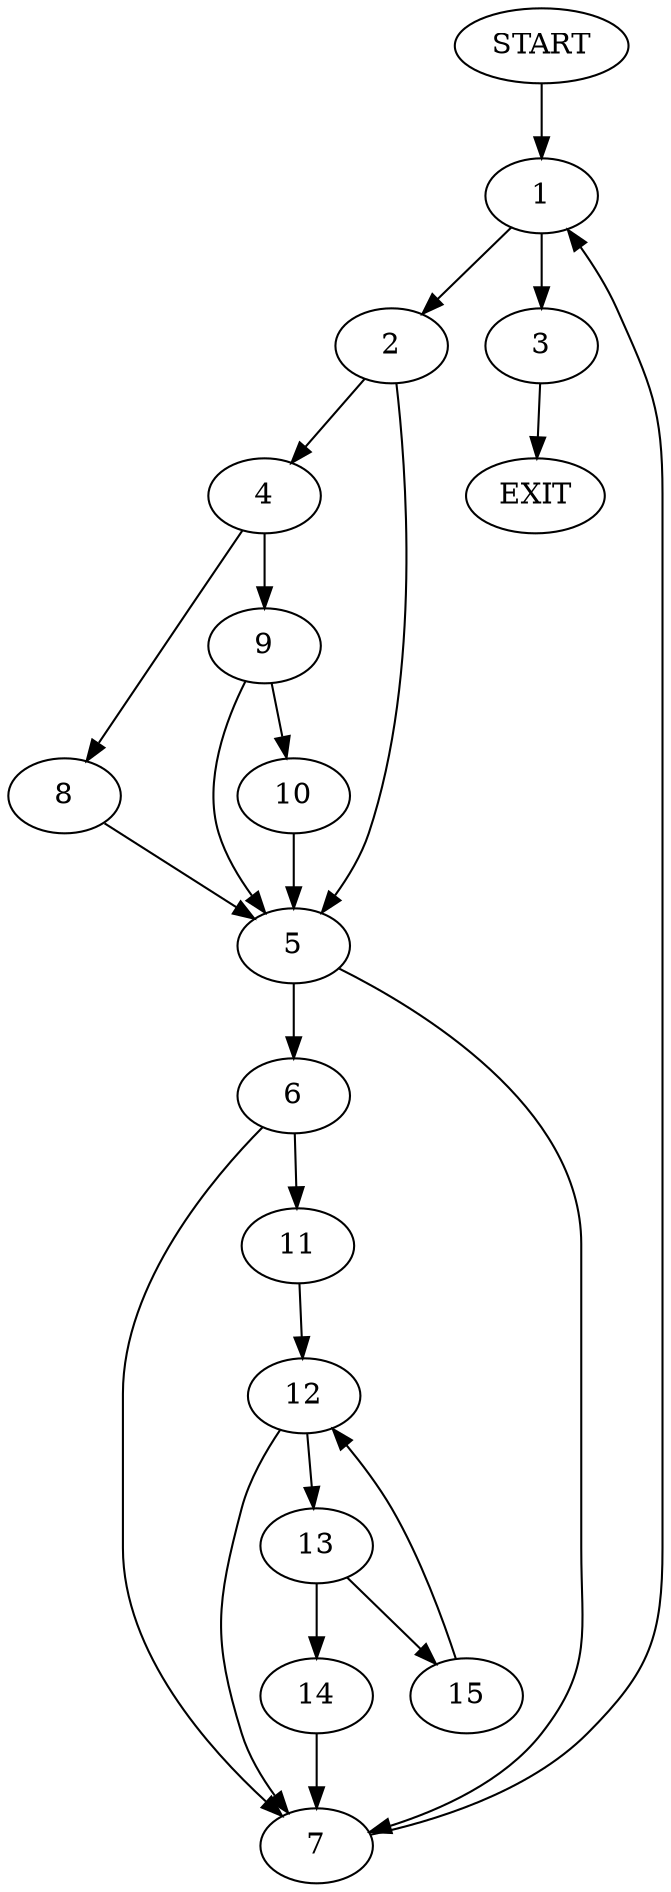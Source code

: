 digraph {
0 [label="START"]
16 [label="EXIT"]
0 -> 1
1 -> 2
1 -> 3
2 -> 4
2 -> 5
3 -> 16
5 -> 6
5 -> 7
4 -> 8
4 -> 9
8 -> 5
9 -> 5
9 -> 10
10 -> 5
7 -> 1
6 -> 11
6 -> 7
11 -> 12
12 -> 13
12 -> 7
13 -> 14
13 -> 15
14 -> 7
15 -> 12
}
